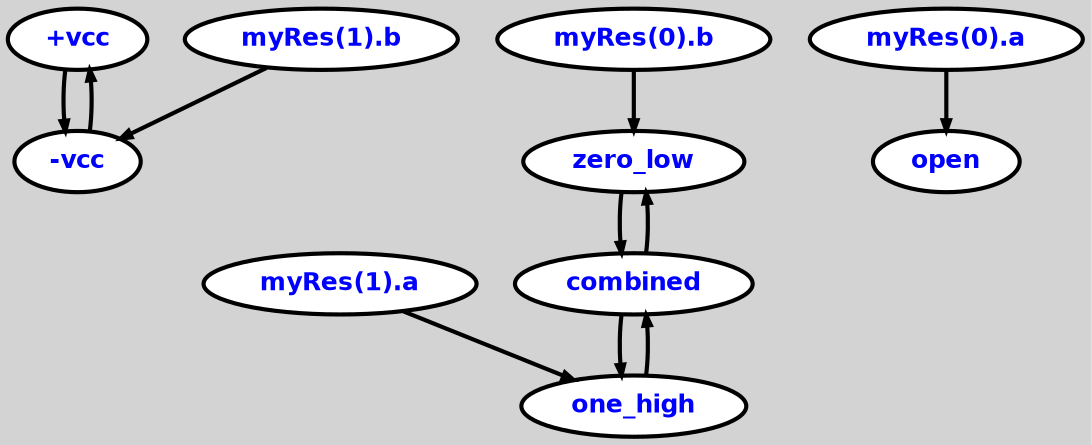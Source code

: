 digraph {

ordering=out;
	ranksep=.4;
	bgcolor="lightgrey"; node [fixedsize=false, fontsize=12, fontname="Helvetica-bold", fontcolor="blue"
		width=.25, height=.25, color="black", fillcolor="white", style="filled, solid, bold"];
	edge [arrowsize=.5, color="black", style="bold"]  n0 [label="+vcc"];
  n1 [label="-vcc"];
  n2 [label="zero_low"];
  n3 [label="one_high"];
  n4 [label="combined"];
  n5 [label="open"];
  p0 [label="myRes(1).a"];
  p1 [label="myRes(1).b"];
  p2 [label="myRes(0).a"];
  p3 [label="myRes(0).b"];
  n0 -> n1;
  n1 -> n0;
  n2 -> n4;
  n3 -> n4;
  n4 -> n3;
  n4 -> n2;
  p0 -> n3;
  p1 -> n1;
  p2 -> n5;
  p3 -> n2;
}
